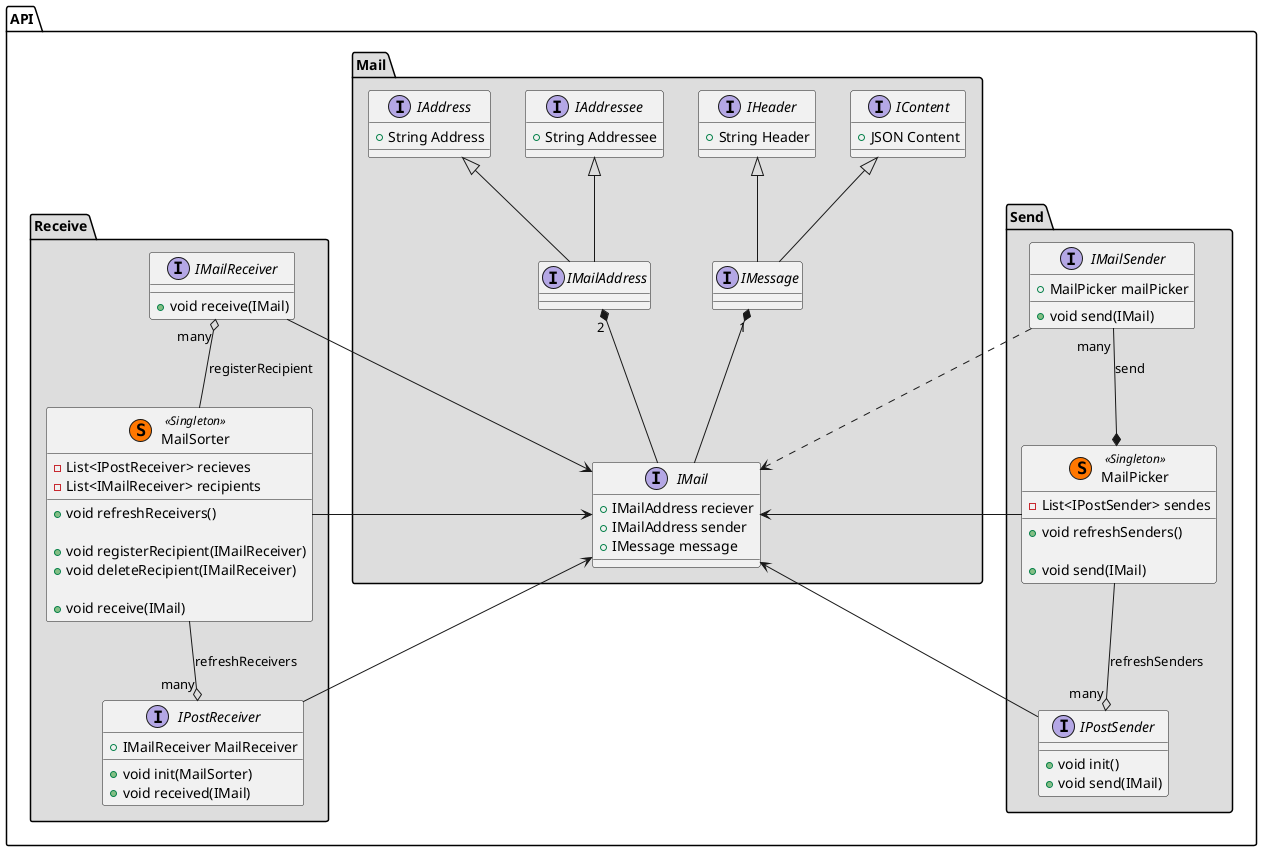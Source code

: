 @startuml
scale 1
' skinparam classAttributeIconSize 0

namespace API.Mail #DDDDDD {
    IMailAddress "2" *-- IMail
    IMessage "1" *-- IMail

    IContent <|-- IMessage
    IHeader <|-- IMessage
    IAddressee <|-- IMailAddress
    IAddress <|-- IMailAddress

    interface IAddress
    {
        + String Address 
    }
    interface IAddressee
    {
        + String Addressee
    } 

    interface IMailAddress
    {
    }

    interface IHeader
    {
        + String Header 
    }
    interface IContent
    {
        + JSON Content
    }
    interface IMessage
    {
    }
    interface IMail
    {
        + IMailAddress reciever
        + IMailAddress sender
        + IMessage message
    }
}

namespace API.Send #DDDDDD {
    interface IMailSender
    {
        + MailPicker mailPicker
        + void send(IMail)
    }
    class MailPicker << (S,#FF7700) Singleton >>
    {
        - List<IPostSender> sendes
        + void refreshSenders()

        + void send(IMail)
    }
    interface IPostSender
    {
        + void init()
        + void send(IMail)
    }

    IMailSender ..> API.Mail.IMail
    IMailSender "many" --* MailPicker :send
    MailPicker --> API.Mail.IMail
    MailPicker --o "many" IPostSender :refreshSenders
    API.Mail.IMail <-- IPostSender
}


namespace API.Receive #DDDDDD {
    interface IMailReceiver
    {
        + void receive(IMail)
    }
    class MailSorter << (S,#FF7700) Singleton >>
    {
        - List<IPostReceiver> recieves
        - List<IMailReceiver> recipients
        + void refreshReceivers()
 
        + void registerRecipient(IMailReceiver)
        + void deleteRecipient(IMailReceiver)

       + void receive(IMail)
    }
    interface IPostReceiver
    {
        + IMailReceiver MailReceiver
        + void init(MailSorter)
        + void received(IMail)
    }

    IMailReceiver --> API.Mail.IMail
    IMailReceiver "many" o-- MailSorter : registerRecipient
    MailSorter --> API.Mail.IMail
    MailSorter --o "many" IPostReceiver : refreshReceivers
    API.Mail.IMail <-- IPostReceiver
}







' interface IMailHandler
' {
' }
' IMailHandler <|-- IMailReceiver
' IMailHandler <|-- IMailSender

' interface IPostHandler
' {
' }
' IPostReceiver --|> IPostHandler
' IPostSender  --|> IPostHandler

@enduml
